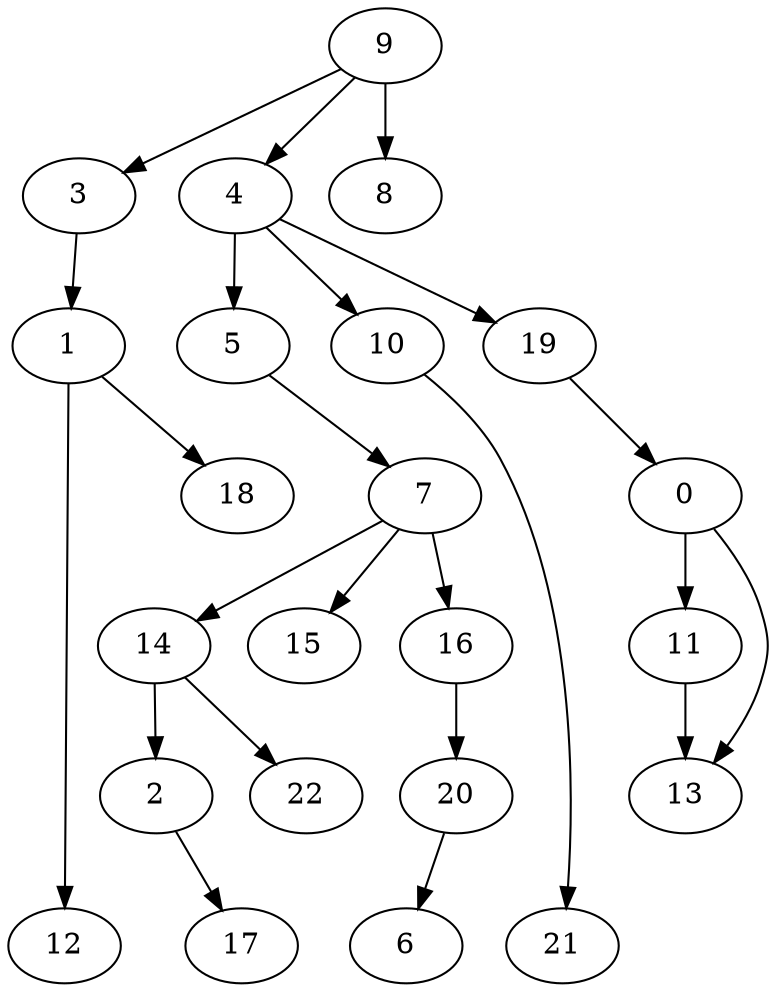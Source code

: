digraph G {
    0;
    11;
    13;
    1;
    12;
    18;
    2;
    17;
    3;
    4;
    5;
    10;
    19;
    7;
    21;
    14;
    15;
    16;
    22;
    20;
    6;
    9;
    8;
    0 -> 11 [weight=1];
    0 -> 13 [weight=0];
    11 -> 13 [weight=0];
    1 -> 12 [weight=0];
    1 -> 18 [weight=0];
    2 -> 17 [weight=0];
    3 -> 1 [weight=0];
    4 -> 5 [weight=0];
    4 -> 10 [weight=0];
    4 -> 19 [weight=0];
    5 -> 7 [weight=0];
    10 -> 21 [weight=0];
    19 -> 0 [weight=0];
    7 -> 14 [weight=0];
    7 -> 15 [weight=0];
    7 -> 16 [weight=0];
    14 -> 2 [weight=0];
    14 -> 22 [weight=0];
    16 -> 20 [weight=0];
    20 -> 6 [weight=0];
    9 -> 3 [weight=0];
    9 -> 4 [weight=0];
    9 -> 8 [weight=1];
}
